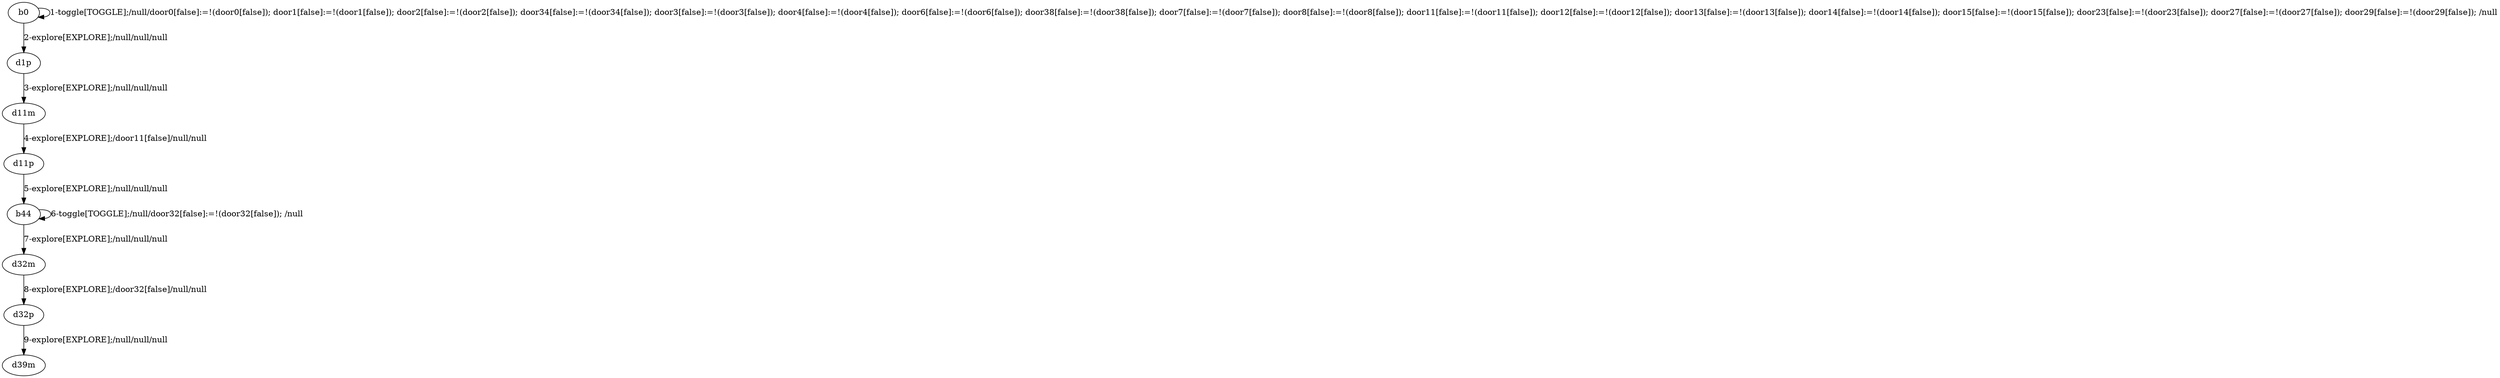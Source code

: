 # Total number of goals covered by this test: 2
# d32m --> d32p
# d32p --> d39m

digraph g {
"b0" -> "b0" [label = "1-toggle[TOGGLE];/null/door0[false]:=!(door0[false]); door1[false]:=!(door1[false]); door2[false]:=!(door2[false]); door34[false]:=!(door34[false]); door3[false]:=!(door3[false]); door4[false]:=!(door4[false]); door6[false]:=!(door6[false]); door38[false]:=!(door38[false]); door7[false]:=!(door7[false]); door8[false]:=!(door8[false]); door11[false]:=!(door11[false]); door12[false]:=!(door12[false]); door13[false]:=!(door13[false]); door14[false]:=!(door14[false]); door15[false]:=!(door15[false]); door23[false]:=!(door23[false]); door27[false]:=!(door27[false]); door29[false]:=!(door29[false]); /null"];
"b0" -> "d1p" [label = "2-explore[EXPLORE];/null/null/null"];
"d1p" -> "d11m" [label = "3-explore[EXPLORE];/null/null/null"];
"d11m" -> "d11p" [label = "4-explore[EXPLORE];/door11[false]/null/null"];
"d11p" -> "b44" [label = "5-explore[EXPLORE];/null/null/null"];
"b44" -> "b44" [label = "6-toggle[TOGGLE];/null/door32[false]:=!(door32[false]); /null"];
"b44" -> "d32m" [label = "7-explore[EXPLORE];/null/null/null"];
"d32m" -> "d32p" [label = "8-explore[EXPLORE];/door32[false]/null/null"];
"d32p" -> "d39m" [label = "9-explore[EXPLORE];/null/null/null"];
}